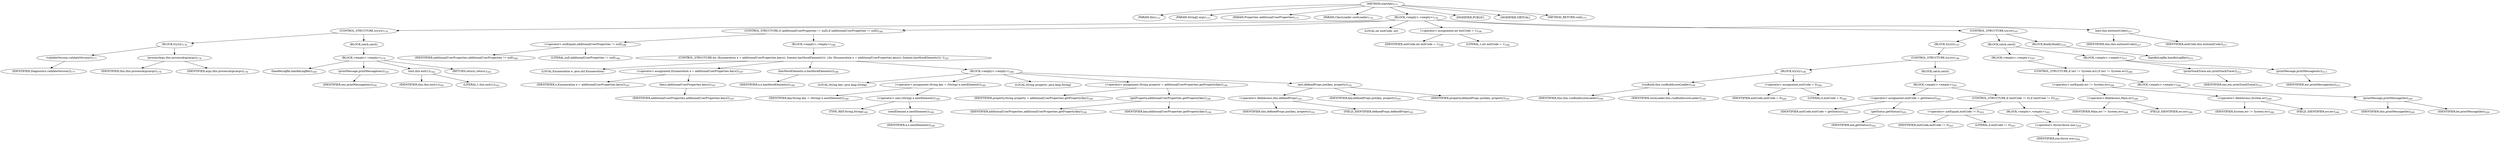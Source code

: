digraph "startAnt" {  
"164" [label = <(METHOD,startAnt)<SUB>173</SUB>> ]
"6" [label = <(PARAM,this)<SUB>173</SUB>> ]
"165" [label = <(PARAM,String[] args)<SUB>173</SUB>> ]
"166" [label = <(PARAM,Properties additionalUserProperties)<SUB>173</SUB>> ]
"167" [label = <(PARAM,ClassLoader coreLoader)<SUB>174</SUB>> ]
"168" [label = <(BLOCK,&lt;empty&gt;,&lt;empty&gt;)<SUB>174</SUB>> ]
"169" [label = <(CONTROL_STRUCTURE,try,try)<SUB>176</SUB>> ]
"170" [label = <(BLOCK,try,try)<SUB>176</SUB>> ]
"171" [label = <(validateVersion,validateVersion())<SUB>177</SUB>> ]
"172" [label = <(IDENTIFIER,Diagnostics,validateVersion())<SUB>177</SUB>> ]
"173" [label = <(processArgs,this.processArgs(args))<SUB>178</SUB>> ]
"5" [label = <(IDENTIFIER,this,this.processArgs(args))<SUB>178</SUB>> ]
"174" [label = <(IDENTIFIER,args,this.processArgs(args))<SUB>178</SUB>> ]
"175" [label = <(BLOCK,catch,catch)> ]
"176" [label = <(BLOCK,&lt;empty&gt;,&lt;empty&gt;)<SUB>179</SUB>> ]
"177" [label = <(handleLogfile,handleLogfile())<SUB>180</SUB>> ]
"178" [label = <(printMessage,printMessage(exc))<SUB>181</SUB>> ]
"179" [label = <(IDENTIFIER,exc,printMessage(exc))<SUB>181</SUB>> ]
"180" [label = <(exit,this.exit(1))<SUB>182</SUB>> ]
"7" [label = <(IDENTIFIER,this,this.exit(1))<SUB>182</SUB>> ]
"181" [label = <(LITERAL,1,this.exit(1))<SUB>182</SUB>> ]
"182" [label = <(RETURN,return;,return;)<SUB>183</SUB>> ]
"183" [label = <(CONTROL_STRUCTURE,if (additionalUserProperties != null),if (additionalUserProperties != null))<SUB>186</SUB>> ]
"184" [label = <(&lt;operator&gt;.notEquals,additionalUserProperties != null)<SUB>186</SUB>> ]
"185" [label = <(IDENTIFIER,additionalUserProperties,additionalUserProperties != null)<SUB>186</SUB>> ]
"186" [label = <(LITERAL,null,additionalUserProperties != null)<SUB>186</SUB>> ]
"187" [label = <(BLOCK,&lt;empty&gt;,&lt;empty&gt;)<SUB>186</SUB>> ]
"188" [label = <(CONTROL_STRUCTURE,for (Enumeration e = additionalUserProperties.keys(); Some(e.hasMoreElements()); ),for (Enumeration e = additionalUserProperties.keys(); Some(e.hasMoreElements()); ))<SUB>187</SUB>> ]
"189" [label = <(LOCAL,Enumeration e: java.util.Enumeration)> ]
"190" [label = <(&lt;operator&gt;.assignment,Enumeration e = additionalUserProperties.keys())<SUB>187</SUB>> ]
"191" [label = <(IDENTIFIER,e,Enumeration e = additionalUserProperties.keys())<SUB>187</SUB>> ]
"192" [label = <(keys,additionalUserProperties.keys())<SUB>187</SUB>> ]
"193" [label = <(IDENTIFIER,additionalUserProperties,additionalUserProperties.keys())<SUB>187</SUB>> ]
"194" [label = <(hasMoreElements,e.hasMoreElements())<SUB>188</SUB>> ]
"195" [label = <(IDENTIFIER,e,e.hasMoreElements())<SUB>188</SUB>> ]
"196" [label = <(BLOCK,&lt;empty&gt;,&lt;empty&gt;)<SUB>188</SUB>> ]
"197" [label = <(LOCAL,String key: java.lang.String)> ]
"198" [label = <(&lt;operator&gt;.assignment,String key = (String) e.nextElement())<SUB>189</SUB>> ]
"199" [label = <(IDENTIFIER,key,String key = (String) e.nextElement())<SUB>189</SUB>> ]
"200" [label = <(&lt;operator&gt;.cast,(String) e.nextElement())<SUB>189</SUB>> ]
"201" [label = <(TYPE_REF,String,String)<SUB>189</SUB>> ]
"202" [label = <(nextElement,e.nextElement())<SUB>189</SUB>> ]
"203" [label = <(IDENTIFIER,e,e.nextElement())<SUB>189</SUB>> ]
"204" [label = <(LOCAL,String property: java.lang.String)> ]
"205" [label = <(&lt;operator&gt;.assignment,String property = additionalUserProperties.getProperty(key))<SUB>190</SUB>> ]
"206" [label = <(IDENTIFIER,property,String property = additionalUserProperties.getProperty(key))<SUB>190</SUB>> ]
"207" [label = <(getProperty,additionalUserProperties.getProperty(key))<SUB>190</SUB>> ]
"208" [label = <(IDENTIFIER,additionalUserProperties,additionalUserProperties.getProperty(key))<SUB>190</SUB>> ]
"209" [label = <(IDENTIFIER,key,additionalUserProperties.getProperty(key))<SUB>190</SUB>> ]
"210" [label = <(put,definedProps.put(key, property))<SUB>191</SUB>> ]
"211" [label = <(&lt;operator&gt;.fieldAccess,this.definedProps)<SUB>191</SUB>> ]
"212" [label = <(IDENTIFIER,this,definedProps.put(key, property))<SUB>191</SUB>> ]
"213" [label = <(FIELD_IDENTIFIER,definedProps,definedProps)<SUB>191</SUB>> ]
"214" [label = <(IDENTIFIER,key,definedProps.put(key, property))<SUB>191</SUB>> ]
"215" [label = <(IDENTIFIER,property,definedProps.put(key, property))<SUB>191</SUB>> ]
"216" [label = <(LOCAL,int exitCode: int)> ]
"217" [label = <(&lt;operator&gt;.assignment,int exitCode = 1)<SUB>196</SUB>> ]
"218" [label = <(IDENTIFIER,exitCode,int exitCode = 1)<SUB>196</SUB>> ]
"219" [label = <(LITERAL,1,int exitCode = 1)<SUB>196</SUB>> ]
"220" [label = <(CONTROL_STRUCTURE,try,try)<SUB>197</SUB>> ]
"221" [label = <(BLOCK,try,try)<SUB>197</SUB>> ]
"222" [label = <(CONTROL_STRUCTURE,try,try)<SUB>198</SUB>> ]
"223" [label = <(BLOCK,try,try)<SUB>198</SUB>> ]
"224" [label = <(runBuild,this.runBuild(coreLoader))<SUB>199</SUB>> ]
"8" [label = <(IDENTIFIER,this,this.runBuild(coreLoader))<SUB>199</SUB>> ]
"225" [label = <(IDENTIFIER,coreLoader,this.runBuild(coreLoader))<SUB>199</SUB>> ]
"226" [label = <(&lt;operator&gt;.assignment,exitCode = 0)<SUB>200</SUB>> ]
"227" [label = <(IDENTIFIER,exitCode,exitCode = 0)<SUB>200</SUB>> ]
"228" [label = <(LITERAL,0,exitCode = 0)<SUB>200</SUB>> ]
"229" [label = <(BLOCK,catch,catch)> ]
"230" [label = <(BLOCK,&lt;empty&gt;,&lt;empty&gt;)<SUB>201</SUB>> ]
"231" [label = <(&lt;operator&gt;.assignment,exitCode = getStatus())<SUB>202</SUB>> ]
"232" [label = <(IDENTIFIER,exitCode,exitCode = getStatus())<SUB>202</SUB>> ]
"233" [label = <(getStatus,getStatus())<SUB>202</SUB>> ]
"234" [label = <(IDENTIFIER,ese,getStatus())<SUB>202</SUB>> ]
"235" [label = <(CONTROL_STRUCTURE,if (exitCode != 0),if (exitCode != 0))<SUB>203</SUB>> ]
"236" [label = <(&lt;operator&gt;.notEquals,exitCode != 0)<SUB>203</SUB>> ]
"237" [label = <(IDENTIFIER,exitCode,exitCode != 0)<SUB>203</SUB>> ]
"238" [label = <(LITERAL,0,exitCode != 0)<SUB>203</SUB>> ]
"239" [label = <(BLOCK,&lt;empty&gt;,&lt;empty&gt;)<SUB>203</SUB>> ]
"240" [label = <(&lt;operator&gt;.throw,throw ese;)<SUB>204</SUB>> ]
"241" [label = <(IDENTIFIER,ese,throw ese;)<SUB>204</SUB>> ]
"242" [label = <(BLOCK,catch,catch)> ]
"243" [label = <(BLOCK,&lt;empty&gt;,&lt;empty&gt;)<SUB>207</SUB>> ]
"244" [label = <(CONTROL_STRUCTURE,if (err != System.err),if (err != System.err))<SUB>208</SUB>> ]
"245" [label = <(&lt;operator&gt;.notEquals,err != System.err)<SUB>208</SUB>> ]
"246" [label = <(&lt;operator&gt;.fieldAccess,Main.err)<SUB>208</SUB>> ]
"247" [label = <(IDENTIFIER,Main,err != System.err)<SUB>208</SUB>> ]
"248" [label = <(FIELD_IDENTIFIER,err,err)<SUB>208</SUB>> ]
"249" [label = <(&lt;operator&gt;.fieldAccess,System.err)<SUB>208</SUB>> ]
"250" [label = <(IDENTIFIER,System,err != System.err)<SUB>208</SUB>> ]
"251" [label = <(FIELD_IDENTIFIER,err,err)<SUB>208</SUB>> ]
"252" [label = <(BLOCK,&lt;empty&gt;,&lt;empty&gt;)<SUB>208</SUB>> ]
"253" [label = <(printMessage,printMessage(be))<SUB>209</SUB>> ]
"9" [label = <(IDENTIFIER,this,printMessage(be))<SUB>209</SUB>> ]
"254" [label = <(IDENTIFIER,be,printMessage(be))<SUB>209</SUB>> ]
"255" [label = <(BLOCK,&lt;empty&gt;,&lt;empty&gt;)<SUB>211</SUB>> ]
"256" [label = <(printStackTrace,exc.printStackTrace())<SUB>212</SUB>> ]
"257" [label = <(IDENTIFIER,exc,exc.printStackTrace())<SUB>212</SUB>> ]
"258" [label = <(printMessage,printMessage(exc))<SUB>213</SUB>> ]
"259" [label = <(IDENTIFIER,exc,printMessage(exc))<SUB>213</SUB>> ]
"260" [label = <(BLOCK,finally,finally)<SUB>214</SUB>> ]
"261" [label = <(handleLogfile,handleLogfile())<SUB>215</SUB>> ]
"262" [label = <(exit,this.exit(exitCode))<SUB>217</SUB>> ]
"10" [label = <(IDENTIFIER,this,this.exit(exitCode))<SUB>217</SUB>> ]
"263" [label = <(IDENTIFIER,exitCode,this.exit(exitCode))<SUB>217</SUB>> ]
"264" [label = <(MODIFIER,PUBLIC)> ]
"265" [label = <(MODIFIER,VIRTUAL)> ]
"266" [label = <(METHOD_RETURN,void)<SUB>173</SUB>> ]
  "164" -> "6" 
  "164" -> "165" 
  "164" -> "166" 
  "164" -> "167" 
  "164" -> "168" 
  "164" -> "264" 
  "164" -> "265" 
  "164" -> "266" 
  "168" -> "169" 
  "168" -> "183" 
  "168" -> "216" 
  "168" -> "217" 
  "168" -> "220" 
  "168" -> "262" 
  "169" -> "170" 
  "169" -> "175" 
  "170" -> "171" 
  "170" -> "173" 
  "171" -> "172" 
  "173" -> "5" 
  "173" -> "174" 
  "175" -> "176" 
  "176" -> "177" 
  "176" -> "178" 
  "176" -> "180" 
  "176" -> "182" 
  "178" -> "179" 
  "180" -> "7" 
  "180" -> "181" 
  "183" -> "184" 
  "183" -> "187" 
  "184" -> "185" 
  "184" -> "186" 
  "187" -> "188" 
  "188" -> "189" 
  "188" -> "190" 
  "188" -> "194" 
  "188" -> "196" 
  "190" -> "191" 
  "190" -> "192" 
  "192" -> "193" 
  "194" -> "195" 
  "196" -> "197" 
  "196" -> "198" 
  "196" -> "204" 
  "196" -> "205" 
  "196" -> "210" 
  "198" -> "199" 
  "198" -> "200" 
  "200" -> "201" 
  "200" -> "202" 
  "202" -> "203" 
  "205" -> "206" 
  "205" -> "207" 
  "207" -> "208" 
  "207" -> "209" 
  "210" -> "211" 
  "210" -> "214" 
  "210" -> "215" 
  "211" -> "212" 
  "211" -> "213" 
  "217" -> "218" 
  "217" -> "219" 
  "220" -> "221" 
  "220" -> "242" 
  "220" -> "260" 
  "221" -> "222" 
  "222" -> "223" 
  "222" -> "229" 
  "223" -> "224" 
  "223" -> "226" 
  "224" -> "8" 
  "224" -> "225" 
  "226" -> "227" 
  "226" -> "228" 
  "229" -> "230" 
  "230" -> "231" 
  "230" -> "235" 
  "231" -> "232" 
  "231" -> "233" 
  "233" -> "234" 
  "235" -> "236" 
  "235" -> "239" 
  "236" -> "237" 
  "236" -> "238" 
  "239" -> "240" 
  "240" -> "241" 
  "242" -> "243" 
  "242" -> "255" 
  "243" -> "244" 
  "244" -> "245" 
  "244" -> "252" 
  "245" -> "246" 
  "245" -> "249" 
  "246" -> "247" 
  "246" -> "248" 
  "249" -> "250" 
  "249" -> "251" 
  "252" -> "253" 
  "253" -> "9" 
  "253" -> "254" 
  "255" -> "256" 
  "255" -> "258" 
  "256" -> "257" 
  "258" -> "259" 
  "260" -> "261" 
  "262" -> "10" 
  "262" -> "263" 
}
